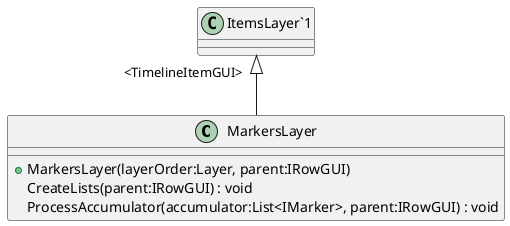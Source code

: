 @startuml
class MarkersLayer {
    + MarkersLayer(layerOrder:Layer, parent:IRowGUI)
    CreateLists(parent:IRowGUI) : void
    ProcessAccumulator(accumulator:List<IMarker>, parent:IRowGUI) : void
}
"ItemsLayer`1" "<TimelineItemGUI>" <|-- MarkersLayer
@enduml
